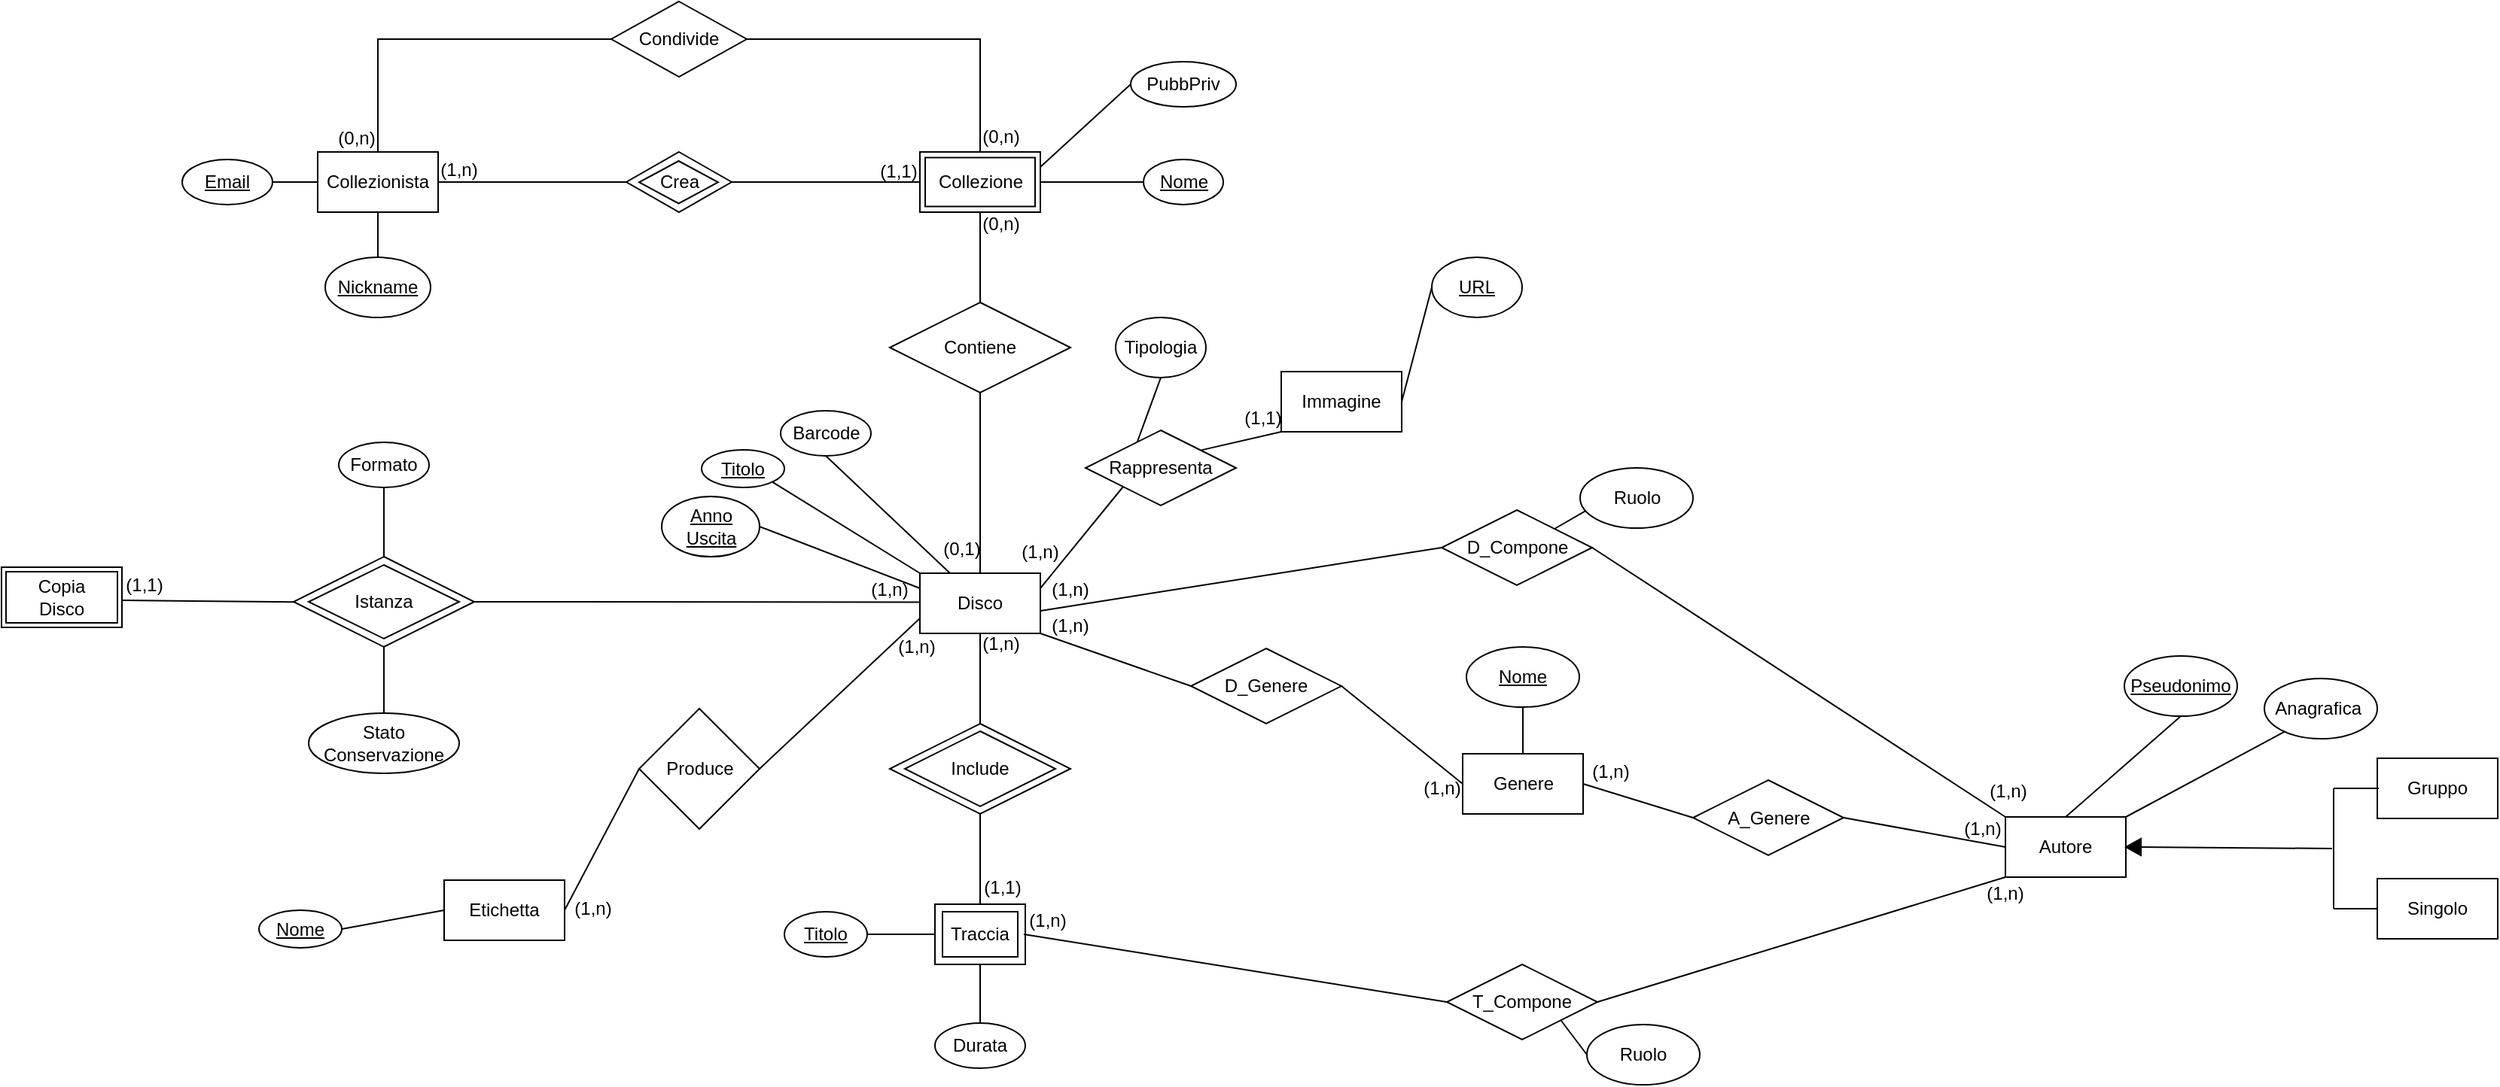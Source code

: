 <mxfile version="21.5.0" type="device">
  <diagram id="R2lEEEUBdFMjLlhIrx00" name="Page-1">
    <mxGraphModel dx="1680" dy="1743" grid="1" gridSize="10" guides="1" tooltips="1" connect="1" arrows="1" fold="1" page="1" pageScale="1" pageWidth="850" pageHeight="1100" math="0" shadow="0" extFonts="Permanent Marker^https://fonts.googleapis.com/css?family=Permanent+Marker">
      <root>
        <mxCell id="0" />
        <mxCell id="1" parent="0" />
        <mxCell id="OTZei-CGP3HV1NJ1HM66-1" value="Collezionista" style="rounded=0;whiteSpace=wrap;html=1;" parent="1" vertex="1">
          <mxGeometry x="50" y="40" width="80" height="40" as="geometry" />
        </mxCell>
        <mxCell id="OTZei-CGP3HV1NJ1HM66-2" value="Collezione" style="rounded=0;whiteSpace=wrap;html=1;" parent="1" vertex="1">
          <mxGeometry x="450" y="40" width="80" height="40" as="geometry" />
        </mxCell>
        <mxCell id="OTZei-CGP3HV1NJ1HM66-3" value="Traccia&lt;br&gt;" style="rounded=0;whiteSpace=wrap;html=1;" parent="1" vertex="1">
          <mxGeometry x="460" y="540" width="60" height="40" as="geometry" />
        </mxCell>
        <mxCell id="OTZei-CGP3HV1NJ1HM66-4" value="Disco&lt;br&gt;" style="rounded=0;whiteSpace=wrap;html=1;" parent="1" vertex="1">
          <mxGeometry x="450" y="320" width="80" height="40" as="geometry" />
        </mxCell>
        <mxCell id="OTZei-CGP3HV1NJ1HM66-5" value="Autore" style="rounded=0;whiteSpace=wrap;html=1;" parent="1" vertex="1">
          <mxGeometry x="1171" y="482" width="80" height="40" as="geometry" />
        </mxCell>
        <mxCell id="OTZei-CGP3HV1NJ1HM66-7" value="&lt;u&gt;Email&lt;/u&gt;" style="ellipse;whiteSpace=wrap;html=1;align=center;" parent="1" vertex="1">
          <mxGeometry x="-40" y="45" width="60" height="30" as="geometry" />
        </mxCell>
        <mxCell id="OTZei-CGP3HV1NJ1HM66-8" value="&lt;u&gt;Nickname&lt;/u&gt;" style="ellipse;whiteSpace=wrap;html=1;align=center;" parent="1" vertex="1">
          <mxGeometry x="55" y="110" width="70" height="40" as="geometry" />
        </mxCell>
        <mxCell id="OTZei-CGP3HV1NJ1HM66-9" value="Crea" style="shape=rhombus;perimeter=rhombusPerimeter;whiteSpace=wrap;html=1;align=center;" parent="1" vertex="1">
          <mxGeometry x="255" y="40" width="70" height="40" as="geometry" />
        </mxCell>
        <mxCell id="OTZei-CGP3HV1NJ1HM66-10" value="Contiene" style="shape=rhombus;perimeter=rhombusPerimeter;whiteSpace=wrap;html=1;align=center;" parent="1" vertex="1">
          <mxGeometry x="430" y="140" width="120" height="60" as="geometry" />
        </mxCell>
        <mxCell id="OTZei-CGP3HV1NJ1HM66-11" value="Include*" style="shape=rhombus;perimeter=rhombusPerimeter;whiteSpace=wrap;html=1;align=center;" parent="1" vertex="1">
          <mxGeometry x="430" y="420" width="120" height="60" as="geometry" />
        </mxCell>
        <mxCell id="OTZei-CGP3HV1NJ1HM66-12" value="Condivide" style="shape=rhombus;perimeter=rhombusPerimeter;whiteSpace=wrap;html=1;align=center;" parent="1" vertex="1">
          <mxGeometry x="245" y="-60" width="90" height="50" as="geometry" />
        </mxCell>
        <mxCell id="OTZei-CGP3HV1NJ1HM66-14" value="PubbPriv" style="ellipse;whiteSpace=wrap;html=1;align=center;" parent="1" vertex="1">
          <mxGeometry x="590" y="-20" width="70" height="30" as="geometry" />
        </mxCell>
        <mxCell id="OTZei-CGP3HV1NJ1HM66-26" value="D_Compone" style="shape=rhombus;perimeter=rhombusPerimeter;whiteSpace=wrap;html=1;align=center;" parent="1" vertex="1">
          <mxGeometry x="796.5" y="278" width="100" height="50" as="geometry" />
        </mxCell>
        <mxCell id="OTZei-CGP3HV1NJ1HM66-27" value="T_Compone" style="shape=rhombus;perimeter=rhombusPerimeter;whiteSpace=wrap;html=1;align=center;" parent="1" vertex="1">
          <mxGeometry x="800" y="580" width="100" height="50" as="geometry" />
        </mxCell>
        <mxCell id="OTZei-CGP3HV1NJ1HM66-29" value="" style="endArrow=none;html=1;rounded=0;exitX=1;exitY=0.5;exitDx=0;exitDy=0;entryX=0;entryY=0;entryDx=0;entryDy=0;" parent="1" source="OTZei-CGP3HV1NJ1HM66-26" target="OTZei-CGP3HV1NJ1HM66-5" edge="1">
          <mxGeometry relative="1" as="geometry">
            <mxPoint x="981" y="491.58" as="sourcePoint" />
            <mxPoint x="1141" y="491.58" as="targetPoint" />
          </mxGeometry>
        </mxCell>
        <mxCell id="OTZei-CGP3HV1NJ1HM66-30" value="" style="endArrow=none;html=1;rounded=0;entryX=0;entryY=1;entryDx=0;entryDy=0;exitX=1;exitY=0.5;exitDx=0;exitDy=0;" parent="1" source="OTZei-CGP3HV1NJ1HM66-27" target="OTZei-CGP3HV1NJ1HM66-5" edge="1">
          <mxGeometry relative="1" as="geometry">
            <mxPoint x="1011" y="557" as="sourcePoint" />
            <mxPoint x="1201" y="532" as="targetPoint" />
          </mxGeometry>
        </mxCell>
        <mxCell id="OTZei-CGP3HV1NJ1HM66-31" value="" style="endArrow=none;html=1;rounded=0;entryX=0;entryY=0.5;entryDx=0;entryDy=0;exitX=1.002;exitY=0.624;exitDx=0;exitDy=0;exitPerimeter=0;" parent="1" source="OTZei-CGP3HV1NJ1HM66-4" target="OTZei-CGP3HV1NJ1HM66-26" edge="1">
          <mxGeometry relative="1" as="geometry">
            <mxPoint x="529" y="350" as="sourcePoint" />
            <mxPoint x="929" y="490" as="targetPoint" />
          </mxGeometry>
        </mxCell>
        <mxCell id="OTZei-CGP3HV1NJ1HM66-32" value="" style="endArrow=none;html=1;rounded=0;entryX=1;entryY=0.5;entryDx=0;entryDy=0;exitX=0;exitY=0.5;exitDx=0;exitDy=0;" parent="1" source="OTZei-CGP3HV1NJ1HM66-27" edge="1">
          <mxGeometry relative="1" as="geometry">
            <mxPoint x="769" y="490" as="sourcePoint" />
            <mxPoint x="519" y="560" as="targetPoint" />
          </mxGeometry>
        </mxCell>
        <mxCell id="OTZei-CGP3HV1NJ1HM66-33" value="" style="endArrow=none;html=1;rounded=0;entryX=0.5;entryY=1;entryDx=0;entryDy=0;exitX=0.5;exitY=0;exitDx=0;exitDy=0;" parent="1" source="OTZei-CGP3HV1NJ1HM66-11" target="OTZei-CGP3HV1NJ1HM66-4" edge="1">
          <mxGeometry relative="1" as="geometry">
            <mxPoint x="775" y="490" as="sourcePoint" />
            <mxPoint x="935" y="490" as="targetPoint" />
          </mxGeometry>
        </mxCell>
        <mxCell id="OTZei-CGP3HV1NJ1HM66-35" value="" style="endArrow=none;html=1;rounded=0;entryX=0.5;entryY=1;entryDx=0;entryDy=0;exitX=0.5;exitY=0;exitDx=0;exitDy=0;" parent="1" source="OTZei-CGP3HV1NJ1HM66-4" target="OTZei-CGP3HV1NJ1HM66-10" edge="1">
          <mxGeometry relative="1" as="geometry">
            <mxPoint x="400" y="310" as="sourcePoint" />
            <mxPoint x="560" y="310" as="targetPoint" />
          </mxGeometry>
        </mxCell>
        <mxCell id="OTZei-CGP3HV1NJ1HM66-37" value="" style="endArrow=none;html=1;rounded=0;entryX=0.5;entryY=0;entryDx=0;entryDy=0;exitX=0.5;exitY=1;exitDx=0;exitDy=0;" parent="1" source="OTZei-CGP3HV1NJ1HM66-2" target="OTZei-CGP3HV1NJ1HM66-10" edge="1">
          <mxGeometry relative="1" as="geometry">
            <mxPoint x="325" y="110" as="sourcePoint" />
            <mxPoint x="485" y="110" as="targetPoint" />
          </mxGeometry>
        </mxCell>
        <mxCell id="OTZei-CGP3HV1NJ1HM66-38" value="" style="endArrow=none;html=1;rounded=0;entryX=0.5;entryY=0;entryDx=0;entryDy=0;exitX=0.5;exitY=1;exitDx=0;exitDy=0;" parent="1" source="OTZei-CGP3HV1NJ1HM66-11" target="OTZei-CGP3HV1NJ1HM66-3" edge="1">
          <mxGeometry relative="1" as="geometry">
            <mxPoint x="400" y="310" as="sourcePoint" />
            <mxPoint x="560" y="310" as="targetPoint" />
          </mxGeometry>
        </mxCell>
        <mxCell id="OTZei-CGP3HV1NJ1HM66-39" value="" style="endArrow=none;html=1;rounded=0;entryX=0;entryY=0.5;entryDx=0;entryDy=0;exitX=1;exitY=0.5;exitDx=0;exitDy=0;" parent="1" source="OTZei-CGP3HV1NJ1HM66-9" target="OTZei-CGP3HV1NJ1HM66-2" edge="1">
          <mxGeometry relative="1" as="geometry">
            <mxPoint x="400" y="210" as="sourcePoint" />
            <mxPoint x="560" y="210" as="targetPoint" />
          </mxGeometry>
        </mxCell>
        <mxCell id="OTZei-CGP3HV1NJ1HM66-40" value="" style="endArrow=none;html=1;rounded=0;entryX=1;entryY=0.5;entryDx=0;entryDy=0;exitX=0;exitY=0.5;exitDx=0;exitDy=0;" parent="1" source="OTZei-CGP3HV1NJ1HM66-9" target="OTZei-CGP3HV1NJ1HM66-1" edge="1">
          <mxGeometry relative="1" as="geometry">
            <mxPoint x="400" y="210" as="sourcePoint" />
            <mxPoint x="560" y="210" as="targetPoint" />
          </mxGeometry>
        </mxCell>
        <mxCell id="OTZei-CGP3HV1NJ1HM66-41" value="" style="endArrow=none;html=1;rounded=0;entryX=1;entryY=0.5;entryDx=0;entryDy=0;exitX=0.5;exitY=0;exitDx=0;exitDy=0;" parent="1" source="OTZei-CGP3HV1NJ1HM66-2" target="OTZei-CGP3HV1NJ1HM66-12" edge="1">
          <mxGeometry relative="1" as="geometry">
            <mxPoint x="490" y="-35" as="sourcePoint" />
            <mxPoint x="560" y="210" as="targetPoint" />
            <Array as="points">
              <mxPoint x="490" y="-35" />
            </Array>
          </mxGeometry>
        </mxCell>
        <mxCell id="OTZei-CGP3HV1NJ1HM66-42" value="" style="endArrow=none;html=1;rounded=0;entryX=0;entryY=0.5;entryDx=0;entryDy=0;exitX=0.5;exitY=0;exitDx=0;exitDy=0;" parent="1" target="OTZei-CGP3HV1NJ1HM66-12" edge="1">
          <mxGeometry relative="1" as="geometry">
            <mxPoint x="90" y="40" as="sourcePoint" />
            <mxPoint x="240" y="-35" as="targetPoint" />
            <Array as="points">
              <mxPoint x="90" y="-35" />
            </Array>
          </mxGeometry>
        </mxCell>
        <mxCell id="OTZei-CGP3HV1NJ1HM66-43" value="Ruolo" style="ellipse;whiteSpace=wrap;html=1;align=center;" parent="1" vertex="1">
          <mxGeometry x="888.5" y="250" width="75" height="40" as="geometry" />
        </mxCell>
        <mxCell id="OTZei-CGP3HV1NJ1HM66-46" value="&lt;u&gt;Nome&lt;/u&gt;" style="ellipse;whiteSpace=wrap;html=1;align=center;" parent="1" vertex="1">
          <mxGeometry x="598.5" y="45" width="53" height="30" as="geometry" />
        </mxCell>
        <mxCell id="OTZei-CGP3HV1NJ1HM66-47" value="Durata" style="ellipse;whiteSpace=wrap;html=1;align=center;" parent="1" vertex="1">
          <mxGeometry x="460" y="619" width="60" height="30" as="geometry" />
        </mxCell>
        <mxCell id="OTZei-CGP3HV1NJ1HM66-48" value="&lt;u&gt;Titolo&lt;/u&gt;" style="ellipse;whiteSpace=wrap;html=1;align=center;" parent="1" vertex="1">
          <mxGeometry x="360" y="545" width="55" height="30" as="geometry" />
        </mxCell>
        <mxCell id="OTZei-CGP3HV1NJ1HM66-53" value="Stato&lt;br&gt;Conservazione" style="ellipse;whiteSpace=wrap;html=1;align=center;" parent="1" vertex="1">
          <mxGeometry x="44" y="413" width="100" height="40" as="geometry" />
        </mxCell>
        <mxCell id="OTZei-CGP3HV1NJ1HM66-54" value="Formato&lt;br&gt;" style="ellipse;whiteSpace=wrap;html=1;align=center;" parent="1" vertex="1">
          <mxGeometry x="64" y="233" width="60" height="30" as="geometry" />
        </mxCell>
        <mxCell id="OTZei-CGP3HV1NJ1HM66-57" value="&lt;u&gt;Anno&lt;br&gt;Uscita&lt;/u&gt;" style="ellipse;whiteSpace=wrap;html=1;align=center;" parent="1" vertex="1">
          <mxGeometry x="278.5" y="269" width="65" height="40" as="geometry" />
        </mxCell>
        <mxCell id="OTZei-CGP3HV1NJ1HM66-58" value="&lt;u&gt;Titolo&lt;/u&gt;" style="ellipse;whiteSpace=wrap;html=1;align=center;" parent="1" vertex="1">
          <mxGeometry x="305" y="238" width="55" height="25" as="geometry" />
        </mxCell>
        <mxCell id="OTZei-CGP3HV1NJ1HM66-62" value="" style="endArrow=none;html=1;rounded=0;entryX=0;entryY=0;entryDx=0;entryDy=0;exitX=1;exitY=1;exitDx=0;exitDy=0;" parent="1" source="OTZei-CGP3HV1NJ1HM66-58" target="OTZei-CGP3HV1NJ1HM66-4" edge="1">
          <mxGeometry relative="1" as="geometry">
            <mxPoint x="100" y="430" as="sourcePoint" />
            <mxPoint x="260" y="430" as="targetPoint" />
          </mxGeometry>
        </mxCell>
        <mxCell id="OTZei-CGP3HV1NJ1HM66-64" value="" style="endArrow=none;html=1;rounded=0;entryX=0;entryY=1;entryDx=0;entryDy=0;exitX=1;exitY=0.25;exitDx=0;exitDy=0;" parent="1" source="OTZei-CGP3HV1NJ1HM66-4" target="eUrjWkZxsHwa83XimoqI-5" edge="1">
          <mxGeometry relative="1" as="geometry">
            <mxPoint x="370" y="290" as="sourcePoint" />
            <mxPoint x="598.5" y="286.0" as="targetPoint" />
          </mxGeometry>
        </mxCell>
        <mxCell id="OTZei-CGP3HV1NJ1HM66-66" value="" style="endArrow=none;html=1;rounded=0;entryX=0;entryY=0.25;entryDx=0;entryDy=0;exitX=1;exitY=0.5;exitDx=0;exitDy=0;" parent="1" source="OTZei-CGP3HV1NJ1HM66-57" target="OTZei-CGP3HV1NJ1HM66-4" edge="1">
          <mxGeometry relative="1" as="geometry">
            <mxPoint x="370" y="290" as="sourcePoint" />
            <mxPoint x="530" y="290" as="targetPoint" />
          </mxGeometry>
        </mxCell>
        <mxCell id="OTZei-CGP3HV1NJ1HM66-67" value="" style="endArrow=none;html=1;rounded=0;entryX=0;entryY=0.75;entryDx=0;entryDy=0;exitX=1;exitY=0.5;exitDx=0;exitDy=0;" parent="1" source="4ilb5u1KkBPnGk8zlxse-6" target="OTZei-CGP3HV1NJ1HM66-4" edge="1">
          <mxGeometry relative="1" as="geometry">
            <mxPoint x="350.0" y="415" as="sourcePoint" />
            <mxPoint x="530" y="290" as="targetPoint" />
          </mxGeometry>
        </mxCell>
        <mxCell id="OTZei-CGP3HV1NJ1HM66-73" value="" style="endArrow=none;html=1;rounded=0;entryX=0.5;entryY=0;entryDx=0;entryDy=0;exitX=0.5;exitY=1;exitDx=0;exitDy=0;" parent="1" source="fWn_WKuiud3jkkA2oId5-3" target="OTZei-CGP3HV1NJ1HM66-53" edge="1">
          <mxGeometry relative="1" as="geometry">
            <mxPoint x="434" y="293" as="sourcePoint" />
            <mxPoint x="594" y="293" as="targetPoint" />
          </mxGeometry>
        </mxCell>
        <mxCell id="OTZei-CGP3HV1NJ1HM66-74" value="" style="endArrow=none;html=1;rounded=0;entryX=0.5;entryY=1;entryDx=0;entryDy=0;exitX=0.5;exitY=0;exitDx=0;exitDy=0;" parent="1" source="fWn_WKuiud3jkkA2oId5-3" target="OTZei-CGP3HV1NJ1HM66-54" edge="1">
          <mxGeometry relative="1" as="geometry">
            <mxPoint x="254" y="293" as="sourcePoint" />
            <mxPoint x="414" y="293" as="targetPoint" />
          </mxGeometry>
        </mxCell>
        <mxCell id="OTZei-CGP3HV1NJ1HM66-75" value="" style="endArrow=none;html=1;rounded=0;exitX=1;exitY=0.5;exitDx=0;exitDy=0;entryX=0;entryY=0.5;entryDx=0;entryDy=0;" parent="1" source="OTZei-CGP3HV1NJ1HM66-7" target="OTZei-CGP3HV1NJ1HM66-1" edge="1">
          <mxGeometry relative="1" as="geometry">
            <mxPoint x="130" y="-20" as="sourcePoint" />
            <mxPoint x="290" y="-20" as="targetPoint" />
          </mxGeometry>
        </mxCell>
        <mxCell id="OTZei-CGP3HV1NJ1HM66-76" value="" style="endArrow=none;html=1;rounded=0;entryX=0.5;entryY=0;entryDx=0;entryDy=0;exitX=0.5;exitY=1;exitDx=0;exitDy=0;" parent="1" source="OTZei-CGP3HV1NJ1HM66-1" target="OTZei-CGP3HV1NJ1HM66-8" edge="1">
          <mxGeometry relative="1" as="geometry">
            <mxPoint x="130" y="-20" as="sourcePoint" />
            <mxPoint x="290" y="-20" as="targetPoint" />
          </mxGeometry>
        </mxCell>
        <mxCell id="OTZei-CGP3HV1NJ1HM66-77" value="" style="endArrow=none;html=1;rounded=0;entryX=0;entryY=0.5;entryDx=0;entryDy=0;" parent="1" target="OTZei-CGP3HV1NJ1HM66-14" edge="1">
          <mxGeometry relative="1" as="geometry">
            <mxPoint x="530" y="50" as="sourcePoint" />
            <mxPoint x="290" y="-20" as="targetPoint" />
          </mxGeometry>
        </mxCell>
        <mxCell id="OTZei-CGP3HV1NJ1HM66-79" value="" style="endArrow=none;html=1;rounded=0;entryX=0;entryY=0.5;entryDx=0;entryDy=0;exitX=1;exitY=0.5;exitDx=0;exitDy=0;" parent="1" source="OTZei-CGP3HV1NJ1HM66-2" target="OTZei-CGP3HV1NJ1HM66-46" edge="1">
          <mxGeometry relative="1" as="geometry">
            <mxPoint x="510" y="50" as="sourcePoint" />
            <mxPoint x="670" y="50" as="targetPoint" />
          </mxGeometry>
        </mxCell>
        <mxCell id="OTZei-CGP3HV1NJ1HM66-80" value="" style="endArrow=none;html=1;rounded=0;entryX=1;entryY=0.5;entryDx=0;entryDy=0;" parent="1" target="OTZei-CGP3HV1NJ1HM66-48" edge="1">
          <mxGeometry relative="1" as="geometry">
            <mxPoint x="460" y="560" as="sourcePoint" />
            <mxPoint x="670" y="560" as="targetPoint" />
          </mxGeometry>
        </mxCell>
        <mxCell id="OTZei-CGP3HV1NJ1HM66-81" value="" style="endArrow=none;html=1;rounded=0;entryX=0.5;entryY=0;entryDx=0;entryDy=0;exitX=0.5;exitY=1;exitDx=0;exitDy=0;" parent="1" source="OTZei-CGP3HV1NJ1HM66-3" target="OTZei-CGP3HV1NJ1HM66-47" edge="1">
          <mxGeometry relative="1" as="geometry">
            <mxPoint x="510" y="560" as="sourcePoint" />
            <mxPoint x="670" y="560" as="targetPoint" />
          </mxGeometry>
        </mxCell>
        <mxCell id="OTZei-CGP3HV1NJ1HM66-82" value="(0,n)" style="text;html=1;strokeColor=none;fillColor=none;align=center;verticalAlign=middle;whiteSpace=wrap;rounded=0;" parent="1" vertex="1">
          <mxGeometry x="494" y="78" width="20" height="20" as="geometry" />
        </mxCell>
        <mxCell id="OTZei-CGP3HV1NJ1HM66-83" value="(0,1)" style="text;html=1;strokeColor=none;fillColor=none;align=center;verticalAlign=middle;whiteSpace=wrap;rounded=0;" parent="1" vertex="1">
          <mxGeometry x="470" y="293.5" width="16" height="21" as="geometry" />
        </mxCell>
        <mxCell id="OTZei-CGP3HV1NJ1HM66-84" value="(1,1)" style="text;html=1;strokeColor=none;fillColor=none;align=center;verticalAlign=middle;whiteSpace=wrap;rounded=0;" parent="1" vertex="1">
          <mxGeometry x="495" y="519" width="20" height="20" as="geometry" />
        </mxCell>
        <mxCell id="OTZei-CGP3HV1NJ1HM66-85" value="(1,n)" style="text;html=1;strokeColor=none;fillColor=none;align=center;verticalAlign=middle;whiteSpace=wrap;rounded=0;" parent="1" vertex="1">
          <mxGeometry x="494" y="357" width="20" height="20" as="geometry" />
        </mxCell>
        <mxCell id="OTZei-CGP3HV1NJ1HM66-86" value="(1,n)" style="text;html=1;strokeColor=none;fillColor=none;align=center;verticalAlign=middle;whiteSpace=wrap;rounded=0;" parent="1" vertex="1">
          <mxGeometry x="134" y="42" width="20" height="20" as="geometry" />
        </mxCell>
        <mxCell id="OTZei-CGP3HV1NJ1HM66-87" value="(1,1)" style="text;html=1;strokeColor=none;fillColor=none;align=center;verticalAlign=middle;whiteSpace=wrap;rounded=0;" parent="1" vertex="1">
          <mxGeometry x="426" y="43" width="20" height="20" as="geometry" />
        </mxCell>
        <mxCell id="OTZei-CGP3HV1NJ1HM66-88" value="(0,n)" style="text;html=1;strokeColor=none;fillColor=none;align=center;verticalAlign=middle;whiteSpace=wrap;rounded=0;" parent="1" vertex="1">
          <mxGeometry x="494" y="20" width="20" height="20" as="geometry" />
        </mxCell>
        <mxCell id="OTZei-CGP3HV1NJ1HM66-89" value="(0,n)" style="text;html=1;strokeColor=none;fillColor=none;align=center;verticalAlign=middle;whiteSpace=wrap;rounded=0;" parent="1" vertex="1">
          <mxGeometry x="66" y="21" width="20" height="20" as="geometry" />
        </mxCell>
        <mxCell id="fWn_WKuiud3jkkA2oId5-1" value="Copia &lt;br&gt;Disco" style="rounded=0;whiteSpace=wrap;html=1;" parent="1" vertex="1">
          <mxGeometry x="-160" y="316" width="80" height="40" as="geometry" />
        </mxCell>
        <mxCell id="fWn_WKuiud3jkkA2oId5-2" value="" style="endArrow=none;html=1;rounded=0;entryX=0.001;entryY=0.481;entryDx=0;entryDy=0;entryPerimeter=0;exitX=1;exitY=0.5;exitDx=0;exitDy=0;" parent="1" source="fWn_WKuiud3jkkA2oId5-3" target="OTZei-CGP3HV1NJ1HM66-4" edge="1">
          <mxGeometry relative="1" as="geometry">
            <mxPoint x="300" y="333" as="sourcePoint" />
            <mxPoint x="450.64" y="339.44" as="targetPoint" />
          </mxGeometry>
        </mxCell>
        <mxCell id="fWn_WKuiud3jkkA2oId5-3" value="&#39;doppione&#39;" style="shape=rhombus;perimeter=rhombusPerimeter;whiteSpace=wrap;html=1;align=center;" parent="1" vertex="1">
          <mxGeometry x="34" y="309" width="120" height="60" as="geometry" />
        </mxCell>
        <mxCell id="fWn_WKuiud3jkkA2oId5-4" value="" style="endArrow=none;html=1;rounded=0;exitX=1;exitY=0.5;exitDx=0;exitDy=0;entryX=0.005;entryY=0.436;entryDx=0;entryDy=0;entryPerimeter=0;" parent="1" edge="1">
          <mxGeometry relative="1" as="geometry">
            <mxPoint x="-80" y="338" as="sourcePoint" />
            <mxPoint x="34.6" y="339.16" as="targetPoint" />
          </mxGeometry>
        </mxCell>
        <mxCell id="fWn_WKuiud3jkkA2oId5-6" value="" style="endArrow=none;html=1;rounded=0;entryX=0.043;entryY=0.72;entryDx=0;entryDy=0;exitX=1;exitY=0;exitDx=0;exitDy=0;entryPerimeter=0;" parent="1" source="OTZei-CGP3HV1NJ1HM66-26" target="OTZei-CGP3HV1NJ1HM66-43" edge="1">
          <mxGeometry width="50" height="50" relative="1" as="geometry">
            <mxPoint x="643.5" y="369" as="sourcePoint" />
            <mxPoint x="693.5" y="319" as="targetPoint" />
          </mxGeometry>
        </mxCell>
        <mxCell id="fWn_WKuiud3jkkA2oId5-7" value="Ruolo" style="ellipse;whiteSpace=wrap;html=1;align=center;" parent="1" vertex="1">
          <mxGeometry x="893" y="620" width="75" height="40" as="geometry" />
        </mxCell>
        <mxCell id="fWn_WKuiud3jkkA2oId5-8" value="" style="endArrow=none;html=1;rounded=0;entryX=0;entryY=0.5;entryDx=0;entryDy=0;exitX=1;exitY=1;exitDx=0;exitDy=0;" parent="1" target="fWn_WKuiud3jkkA2oId5-7" edge="1">
          <mxGeometry width="50" height="50" relative="1" as="geometry">
            <mxPoint x="876" y="617.5" as="sourcePoint" />
            <mxPoint x="690" y="620" as="targetPoint" />
          </mxGeometry>
        </mxCell>
        <mxCell id="fWn_WKuiud3jkkA2oId5-10" value="(1,n)" style="text;html=1;strokeColor=none;fillColor=none;align=center;verticalAlign=middle;whiteSpace=wrap;rounded=0;" parent="1" vertex="1">
          <mxGeometry x="422" y="320" width="16" height="21" as="geometry" />
        </mxCell>
        <mxCell id="fWn_WKuiud3jkkA2oId5-11" value="(1,1)" style="text;html=1;strokeColor=none;fillColor=none;align=center;verticalAlign=middle;whiteSpace=wrap;rounded=0;" parent="1" vertex="1">
          <mxGeometry x="-73" y="317" width="16" height="21" as="geometry" />
        </mxCell>
        <mxCell id="fWn_WKuiud3jkkA2oId5-14" value="Anagrafica&amp;nbsp;" style="ellipse;whiteSpace=wrap;html=1;align=center;" parent="1" vertex="1">
          <mxGeometry x="1343" y="390" width="75" height="40" as="geometry" />
        </mxCell>
        <mxCell id="fWn_WKuiud3jkkA2oId5-15" value="" style="endArrow=none;html=1;rounded=0;entryX=0.185;entryY=0.878;entryDx=0;entryDy=0;exitX=1;exitY=0;exitDx=0;exitDy=0;entryPerimeter=0;" parent="1" source="OTZei-CGP3HV1NJ1HM66-5" target="fWn_WKuiud3jkkA2oId5-14" edge="1">
          <mxGeometry width="50" height="50" relative="1" as="geometry">
            <mxPoint x="1196.88" y="482.32" as="sourcePoint" />
            <mxPoint x="1013" y="510" as="targetPoint" />
          </mxGeometry>
        </mxCell>
        <mxCell id="fWn_WKuiud3jkkA2oId5-22" value="&lt;u&gt;Pseudonimo&lt;/u&gt;" style="ellipse;whiteSpace=wrap;html=1;align=center;" parent="1" vertex="1">
          <mxGeometry x="1250" y="375" width="75" height="40" as="geometry" />
        </mxCell>
        <mxCell id="fWn_WKuiud3jkkA2oId5-23" value="" style="endArrow=none;html=1;rounded=0;entryX=0.5;entryY=1;entryDx=0;entryDy=0;exitX=0.5;exitY=0;exitDx=0;exitDy=0;" parent="1" source="OTZei-CGP3HV1NJ1HM66-5" target="fWn_WKuiud3jkkA2oId5-22" edge="1">
          <mxGeometry width="50" height="50" relative="1" as="geometry">
            <mxPoint x="1094.5" y="464" as="sourcePoint" />
            <mxPoint x="916.5" y="492" as="targetPoint" />
          </mxGeometry>
        </mxCell>
        <mxCell id="fWn_WKuiud3jkkA2oId5-25" value="Gruppo" style="rounded=0;whiteSpace=wrap;html=1;" parent="1" vertex="1">
          <mxGeometry x="1418" y="443" width="80" height="40" as="geometry" />
        </mxCell>
        <mxCell id="fWn_WKuiud3jkkA2oId5-27" value="Singolo" style="rounded=0;whiteSpace=wrap;html=1;" parent="1" vertex="1">
          <mxGeometry x="1418" y="523" width="80" height="40" as="geometry" />
        </mxCell>
        <mxCell id="fWn_WKuiud3jkkA2oId5-29" value="" style="endArrow=none;html=1;rounded=0;" parent="1" edge="1">
          <mxGeometry width="50" height="50" relative="1" as="geometry">
            <mxPoint x="1258" y="502" as="sourcePoint" />
            <mxPoint x="1388" y="503" as="targetPoint" />
          </mxGeometry>
        </mxCell>
        <mxCell id="fWn_WKuiud3jkkA2oId5-32" value="" style="endArrow=none;html=1;rounded=0;" parent="1" edge="1">
          <mxGeometry width="50" height="50" relative="1" as="geometry">
            <mxPoint x="1389" y="463" as="sourcePoint" />
            <mxPoint x="1389" y="543" as="targetPoint" />
          </mxGeometry>
        </mxCell>
        <mxCell id="fWn_WKuiud3jkkA2oId5-33" value="" style="endArrow=none;html=1;rounded=0;entryX=0;entryY=0.5;entryDx=0;entryDy=0;" parent="1" target="fWn_WKuiud3jkkA2oId5-27" edge="1">
          <mxGeometry width="50" height="50" relative="1" as="geometry">
            <mxPoint x="1389" y="543" as="sourcePoint" />
            <mxPoint x="1379" y="483" as="targetPoint" />
          </mxGeometry>
        </mxCell>
        <mxCell id="fWn_WKuiud3jkkA2oId5-34" value="" style="endArrow=none;html=1;rounded=0;entryX=0;entryY=0.5;entryDx=0;entryDy=0;" parent="1" edge="1">
          <mxGeometry width="50" height="50" relative="1" as="geometry">
            <mxPoint x="1389" y="463" as="sourcePoint" />
            <mxPoint x="1419" y="463" as="targetPoint" />
          </mxGeometry>
        </mxCell>
        <mxCell id="fWn_WKuiud3jkkA2oId5-35" value="" style="triangle;whiteSpace=wrap;html=1;rotation=-180;fillColor=#000000;" parent="1" vertex="1">
          <mxGeometry x="1251" y="496.5" width="10" height="11" as="geometry" />
        </mxCell>
        <mxCell id="fWn_WKuiud3jkkA2oId5-36" value="(1,n)" style="text;html=1;strokeColor=none;fillColor=none;align=center;verticalAlign=middle;whiteSpace=wrap;rounded=0;" parent="1" vertex="1">
          <mxGeometry x="1171.5" y="460" width="3" height="10" as="geometry" />
        </mxCell>
        <mxCell id="fWn_WKuiud3jkkA2oId5-37" value="(1,n)" style="text;html=1;strokeColor=none;fillColor=none;align=center;verticalAlign=middle;whiteSpace=wrap;rounded=0;" parent="1" vertex="1">
          <mxGeometry x="540" y="321" width="20" height="20" as="geometry" />
        </mxCell>
        <mxCell id="fWn_WKuiud3jkkA2oId5-38" value="(1,n)" style="text;html=1;strokeColor=none;fillColor=none;align=center;verticalAlign=middle;whiteSpace=wrap;rounded=0;" parent="1" vertex="1">
          <mxGeometry x="1161" y="523" width="20" height="20" as="geometry" />
        </mxCell>
        <mxCell id="fWn_WKuiud3jkkA2oId5-39" value="(1,n)" style="text;html=1;strokeColor=none;fillColor=none;align=center;verticalAlign=middle;whiteSpace=wrap;rounded=0;" parent="1" vertex="1">
          <mxGeometry x="524.5" y="541" width="20" height="20" as="geometry" />
        </mxCell>
        <mxCell id="uUAjwrY2Ha6q3P5VkA1T-1" value="Collezione" style="rounded=0;whiteSpace=wrap;html=1;" parent="1" vertex="1">
          <mxGeometry x="453.5" y="43.75" width="73" height="32.5" as="geometry" />
        </mxCell>
        <mxCell id="uUAjwrY2Ha6q3P5VkA1T-2" value="Traccia&lt;br&gt;" style="rounded=0;whiteSpace=wrap;html=1;" parent="1" vertex="1">
          <mxGeometry x="465" y="545" width="50" height="30" as="geometry" />
        </mxCell>
        <mxCell id="uUAjwrY2Ha6q3P5VkA1T-3" value="Copia &lt;br&gt;Disco" style="rounded=0;whiteSpace=wrap;html=1;" parent="1" vertex="1">
          <mxGeometry x="-157" y="319" width="74" height="34" as="geometry" />
        </mxCell>
        <mxCell id="uUAjwrY2Ha6q3P5VkA1T-4" value="Crea" style="shape=rhombus;perimeter=rhombusPerimeter;whiteSpace=wrap;html=1;align=center;" parent="1" vertex="1">
          <mxGeometry x="263.5" y="46" width="52.5" height="28.25" as="geometry" />
        </mxCell>
        <mxCell id="uUAjwrY2Ha6q3P5VkA1T-8" value="Istanza" style="shape=rhombus;perimeter=rhombusPerimeter;whiteSpace=wrap;html=1;align=center;" parent="1" vertex="1">
          <mxGeometry x="44" y="314.5" width="100" height="49" as="geometry" />
        </mxCell>
        <mxCell id="NPNVLnbdY1yd4JtE9DkS-3" value="Include" style="shape=rhombus;perimeter=rhombusPerimeter;whiteSpace=wrap;html=1;align=center;" parent="1" vertex="1">
          <mxGeometry x="440" y="425" width="100" height="50" as="geometry" />
        </mxCell>
        <mxCell id="4ilb5u1KkBPnGk8zlxse-6" value="Produce" style="rhombus;whiteSpace=wrap;html=1;" parent="1" vertex="1">
          <mxGeometry x="263.5" y="410" width="80" height="80" as="geometry" />
        </mxCell>
        <mxCell id="4ilb5u1KkBPnGk8zlxse-8" value="Etichetta" style="rounded=0;whiteSpace=wrap;html=1;" parent="1" vertex="1">
          <mxGeometry x="134" y="524" width="80" height="40" as="geometry" />
        </mxCell>
        <mxCell id="4ilb5u1KkBPnGk8zlxse-9" value="" style="endArrow=none;html=1;rounded=0;entryX=0;entryY=0.5;entryDx=0;entryDy=0;exitX=1;exitY=0.5;exitDx=0;exitDy=0;" parent="1" source="4ilb5u1KkBPnGk8zlxse-8" target="4ilb5u1KkBPnGk8zlxse-6" edge="1">
          <mxGeometry width="50" height="50" relative="1" as="geometry">
            <mxPoint x="190" y="430" as="sourcePoint" />
            <mxPoint x="240" y="380" as="targetPoint" />
          </mxGeometry>
        </mxCell>
        <mxCell id="4ilb5u1KkBPnGk8zlxse-10" value="&lt;u&gt;Nome&lt;/u&gt;" style="ellipse;whiteSpace=wrap;html=1;align=center;" parent="1" vertex="1">
          <mxGeometry x="11" y="544" width="55" height="25" as="geometry" />
        </mxCell>
        <mxCell id="4ilb5u1KkBPnGk8zlxse-13" value="" style="endArrow=none;html=1;rounded=0;entryX=1;entryY=0.5;entryDx=0;entryDy=0;exitX=0;exitY=0.5;exitDx=0;exitDy=0;" parent="1" source="4ilb5u1KkBPnGk8zlxse-8" target="4ilb5u1KkBPnGk8zlxse-10" edge="1">
          <mxGeometry width="50" height="50" relative="1" as="geometry">
            <mxPoint x="340" y="480" as="sourcePoint" />
            <mxPoint x="390" y="430" as="targetPoint" />
          </mxGeometry>
        </mxCell>
        <mxCell id="4ilb5u1KkBPnGk8zlxse-15" value="(1,n)" style="text;html=1;strokeColor=none;fillColor=none;align=center;verticalAlign=middle;whiteSpace=wrap;rounded=0;" parent="1" vertex="1">
          <mxGeometry x="223" y="533" width="20" height="20" as="geometry" />
        </mxCell>
        <mxCell id="4ilb5u1KkBPnGk8zlxse-16" value="(1,n)" style="text;html=1;strokeColor=none;fillColor=none;align=center;verticalAlign=middle;whiteSpace=wrap;rounded=0;" parent="1" vertex="1">
          <mxGeometry x="438" y="359" width="20" height="20" as="geometry" />
        </mxCell>
        <mxCell id="4ilb5u1KkBPnGk8zlxse-17" value="Barcode" style="ellipse;whiteSpace=wrap;html=1;align=center;" parent="1" vertex="1">
          <mxGeometry x="357.5" y="212" width="60" height="30" as="geometry" />
        </mxCell>
        <mxCell id="4ilb5u1KkBPnGk8zlxse-18" value="" style="endArrow=none;html=1;rounded=0;entryX=0.5;entryY=1;entryDx=0;entryDy=0;exitX=0.25;exitY=0;exitDx=0;exitDy=0;" parent="1" source="OTZei-CGP3HV1NJ1HM66-4" target="4ilb5u1KkBPnGk8zlxse-17" edge="1">
          <mxGeometry relative="1" as="geometry">
            <mxPoint x="300.0" y="150" as="sourcePoint" />
            <mxPoint x="360" y="120" as="targetPoint" />
          </mxGeometry>
        </mxCell>
        <mxCell id="eUrjWkZxsHwa83XimoqI-1" value="URL" style="ellipse;whiteSpace=wrap;html=1;align=center;fontStyle=4" parent="1" vertex="1">
          <mxGeometry x="790" y="110" width="60" height="40" as="geometry" />
        </mxCell>
        <mxCell id="eUrjWkZxsHwa83XimoqI-2" value="" style="endArrow=none;html=1;rounded=0;exitX=0.341;exitY=0.17;exitDx=0;exitDy=0;entryX=0.5;entryY=1;entryDx=0;entryDy=0;exitPerimeter=0;" parent="1" source="eUrjWkZxsHwa83XimoqI-5" target="eUrjWkZxsHwa83XimoqI-8" edge="1">
          <mxGeometry relative="1" as="geometry">
            <mxPoint x="720" y="185" as="sourcePoint" />
            <mxPoint x="635" y="185" as="targetPoint" />
          </mxGeometry>
        </mxCell>
        <mxCell id="eUrjWkZxsHwa83XimoqI-4" value="Immagine" style="rounded=0;whiteSpace=wrap;html=1;" parent="1" vertex="1">
          <mxGeometry x="690" y="186" width="80" height="40" as="geometry" />
        </mxCell>
        <mxCell id="eUrjWkZxsHwa83XimoqI-5" value="Rappresenta" style="shape=rhombus;perimeter=rhombusPerimeter;whiteSpace=wrap;html=1;align=center;" parent="1" vertex="1">
          <mxGeometry x="560" y="225" width="100" height="50" as="geometry" />
        </mxCell>
        <mxCell id="eUrjWkZxsHwa83XimoqI-6" value="" style="endArrow=none;html=1;rounded=0;exitX=0.769;exitY=0.264;exitDx=0;exitDy=0;entryX=0;entryY=1;entryDx=0;entryDy=0;exitPerimeter=0;" parent="1" source="eUrjWkZxsHwa83XimoqI-5" target="eUrjWkZxsHwa83XimoqI-4" edge="1">
          <mxGeometry width="50" height="50" relative="1" as="geometry">
            <mxPoint x="678.5" y="273" as="sourcePoint" />
            <mxPoint x="711.5" y="245" as="targetPoint" />
          </mxGeometry>
        </mxCell>
        <mxCell id="eUrjWkZxsHwa83XimoqI-7" value="(1,1)" style="text;html=1;strokeColor=none;fillColor=none;align=center;verticalAlign=middle;whiteSpace=wrap;rounded=0;" parent="1" vertex="1">
          <mxGeometry x="668" y="207" width="20" height="20" as="geometry" />
        </mxCell>
        <mxCell id="eUrjWkZxsHwa83XimoqI-8" value="Tipologia" style="ellipse;whiteSpace=wrap;html=1;align=center;" parent="1" vertex="1">
          <mxGeometry x="580" y="150" width="60" height="40" as="geometry" />
        </mxCell>
        <mxCell id="eUrjWkZxsHwa83XimoqI-9" value="" style="endArrow=none;html=1;rounded=0;exitX=1;exitY=0.5;exitDx=0;exitDy=0;entryX=0;entryY=0.5;entryDx=0;entryDy=0;" parent="1" source="eUrjWkZxsHwa83XimoqI-4" target="eUrjWkZxsHwa83XimoqI-1" edge="1">
          <mxGeometry relative="1" as="geometry">
            <mxPoint x="890" y="240" as="sourcePoint" />
            <mxPoint x="913" y="170" as="targetPoint" />
          </mxGeometry>
        </mxCell>
        <mxCell id="eUrjWkZxsHwa83XimoqI-10" value="(1,n)" style="text;html=1;strokeColor=none;fillColor=none;align=center;verticalAlign=middle;whiteSpace=wrap;rounded=0;" parent="1" vertex="1">
          <mxGeometry x="520" y="296" width="20" height="20" as="geometry" />
        </mxCell>
        <mxCell id="eUrjWkZxsHwa83XimoqI-12" value="Genere" style="rounded=0;whiteSpace=wrap;html=1;" parent="1" vertex="1">
          <mxGeometry x="810.5" y="440" width="80" height="40" as="geometry" />
        </mxCell>
        <mxCell id="eUrjWkZxsHwa83XimoqI-13" value="D_Genere" style="shape=rhombus;perimeter=rhombusPerimeter;whiteSpace=wrap;html=1;align=center;" parent="1" vertex="1">
          <mxGeometry x="630" y="370" width="100" height="50" as="geometry" />
        </mxCell>
        <mxCell id="eUrjWkZxsHwa83XimoqI-14" value="A_Genere" style="shape=rhombus;perimeter=rhombusPerimeter;whiteSpace=wrap;html=1;align=center;" parent="1" vertex="1">
          <mxGeometry x="963.5" y="457.5" width="100" height="50" as="geometry" />
        </mxCell>
        <mxCell id="eUrjWkZxsHwa83XimoqI-15" value="" style="endArrow=none;html=1;rounded=0;exitX=1;exitY=0.5;exitDx=0;exitDy=0;entryX=0;entryY=0.5;entryDx=0;entryDy=0;" parent="1" source="eUrjWkZxsHwa83XimoqI-13" target="eUrjWkZxsHwa83XimoqI-12" edge="1">
          <mxGeometry width="50" height="50" relative="1" as="geometry">
            <mxPoint x="960" y="520" as="sourcePoint" />
            <mxPoint x="1010" y="470" as="targetPoint" />
          </mxGeometry>
        </mxCell>
        <mxCell id="eUrjWkZxsHwa83XimoqI-16" value="" style="endArrow=none;html=1;rounded=0;exitX=0;exitY=0.5;exitDx=0;exitDy=0;entryX=1;entryY=0.5;entryDx=0;entryDy=0;" parent="1" source="eUrjWkZxsHwa83XimoqI-14" target="eUrjWkZxsHwa83XimoqI-12" edge="1">
          <mxGeometry width="50" height="50" relative="1" as="geometry">
            <mxPoint x="960" y="520" as="sourcePoint" />
            <mxPoint x="1010" y="470" as="targetPoint" />
          </mxGeometry>
        </mxCell>
        <mxCell id="eUrjWkZxsHwa83XimoqI-17" value="" style="endArrow=none;html=1;rounded=0;entryX=0;entryY=0.5;entryDx=0;entryDy=0;exitX=1;exitY=0.5;exitDx=0;exitDy=0;" parent="1" source="eUrjWkZxsHwa83XimoqI-14" target="OTZei-CGP3HV1NJ1HM66-5" edge="1">
          <mxGeometry width="50" height="50" relative="1" as="geometry">
            <mxPoint x="960" y="520" as="sourcePoint" />
            <mxPoint x="1010" y="470" as="targetPoint" />
          </mxGeometry>
        </mxCell>
        <mxCell id="eUrjWkZxsHwa83XimoqI-18" value="" style="endArrow=none;html=1;rounded=0;entryX=1;entryY=1;entryDx=0;entryDy=0;exitX=0;exitY=0.5;exitDx=0;exitDy=0;" parent="1" source="eUrjWkZxsHwa83XimoqI-13" target="OTZei-CGP3HV1NJ1HM66-4" edge="1">
          <mxGeometry width="50" height="50" relative="1" as="geometry">
            <mxPoint x="700" y="410" as="sourcePoint" />
            <mxPoint x="750" y="360" as="targetPoint" />
          </mxGeometry>
        </mxCell>
        <mxCell id="eUrjWkZxsHwa83XimoqI-19" value="(1,n)" style="text;html=1;strokeColor=none;fillColor=none;align=center;verticalAlign=middle;whiteSpace=wrap;rounded=0;" parent="1" vertex="1">
          <mxGeometry x="1154.5" y="485" width="3" height="10" as="geometry" />
        </mxCell>
        <mxCell id="eUrjWkZxsHwa83XimoqI-21" value="(1,n)" style="text;html=1;strokeColor=none;fillColor=none;align=center;verticalAlign=middle;whiteSpace=wrap;rounded=0;" parent="1" vertex="1">
          <mxGeometry x="907" y="447" width="3" height="10" as="geometry" />
        </mxCell>
        <mxCell id="eUrjWkZxsHwa83XimoqI-22" value="&lt;u&gt;Nome&lt;/u&gt;" style="ellipse;whiteSpace=wrap;html=1;align=center;" parent="1" vertex="1">
          <mxGeometry x="813" y="369" width="75" height="40" as="geometry" />
        </mxCell>
        <mxCell id="eUrjWkZxsHwa83XimoqI-23" value="" style="endArrow=none;html=1;rounded=0;entryX=0.5;entryY=0;entryDx=0;entryDy=0;exitX=0.5;exitY=1;exitDx=0;exitDy=0;" parent="1" source="eUrjWkZxsHwa83XimoqI-22" target="eUrjWkZxsHwa83XimoqI-12" edge="1">
          <mxGeometry width="50" height="50" relative="1" as="geometry">
            <mxPoint x="886" y="301" as="sourcePoint" />
            <mxPoint x="906" y="289" as="targetPoint" />
          </mxGeometry>
        </mxCell>
        <mxCell id="eUrjWkZxsHwa83XimoqI-25" value="(1,n)" style="text;html=1;strokeColor=none;fillColor=none;align=center;verticalAlign=middle;whiteSpace=wrap;rounded=0;" parent="1" vertex="1">
          <mxGeometry x="540" y="345" width="20" height="20" as="geometry" />
        </mxCell>
        <mxCell id="eUrjWkZxsHwa83XimoqI-26" value="(1,n)" style="text;html=1;strokeColor=none;fillColor=none;align=center;verticalAlign=middle;whiteSpace=wrap;rounded=0;" parent="1" vertex="1">
          <mxGeometry x="787" y="453" width="20" height="20" as="geometry" />
        </mxCell>
      </root>
    </mxGraphModel>
  </diagram>
</mxfile>
